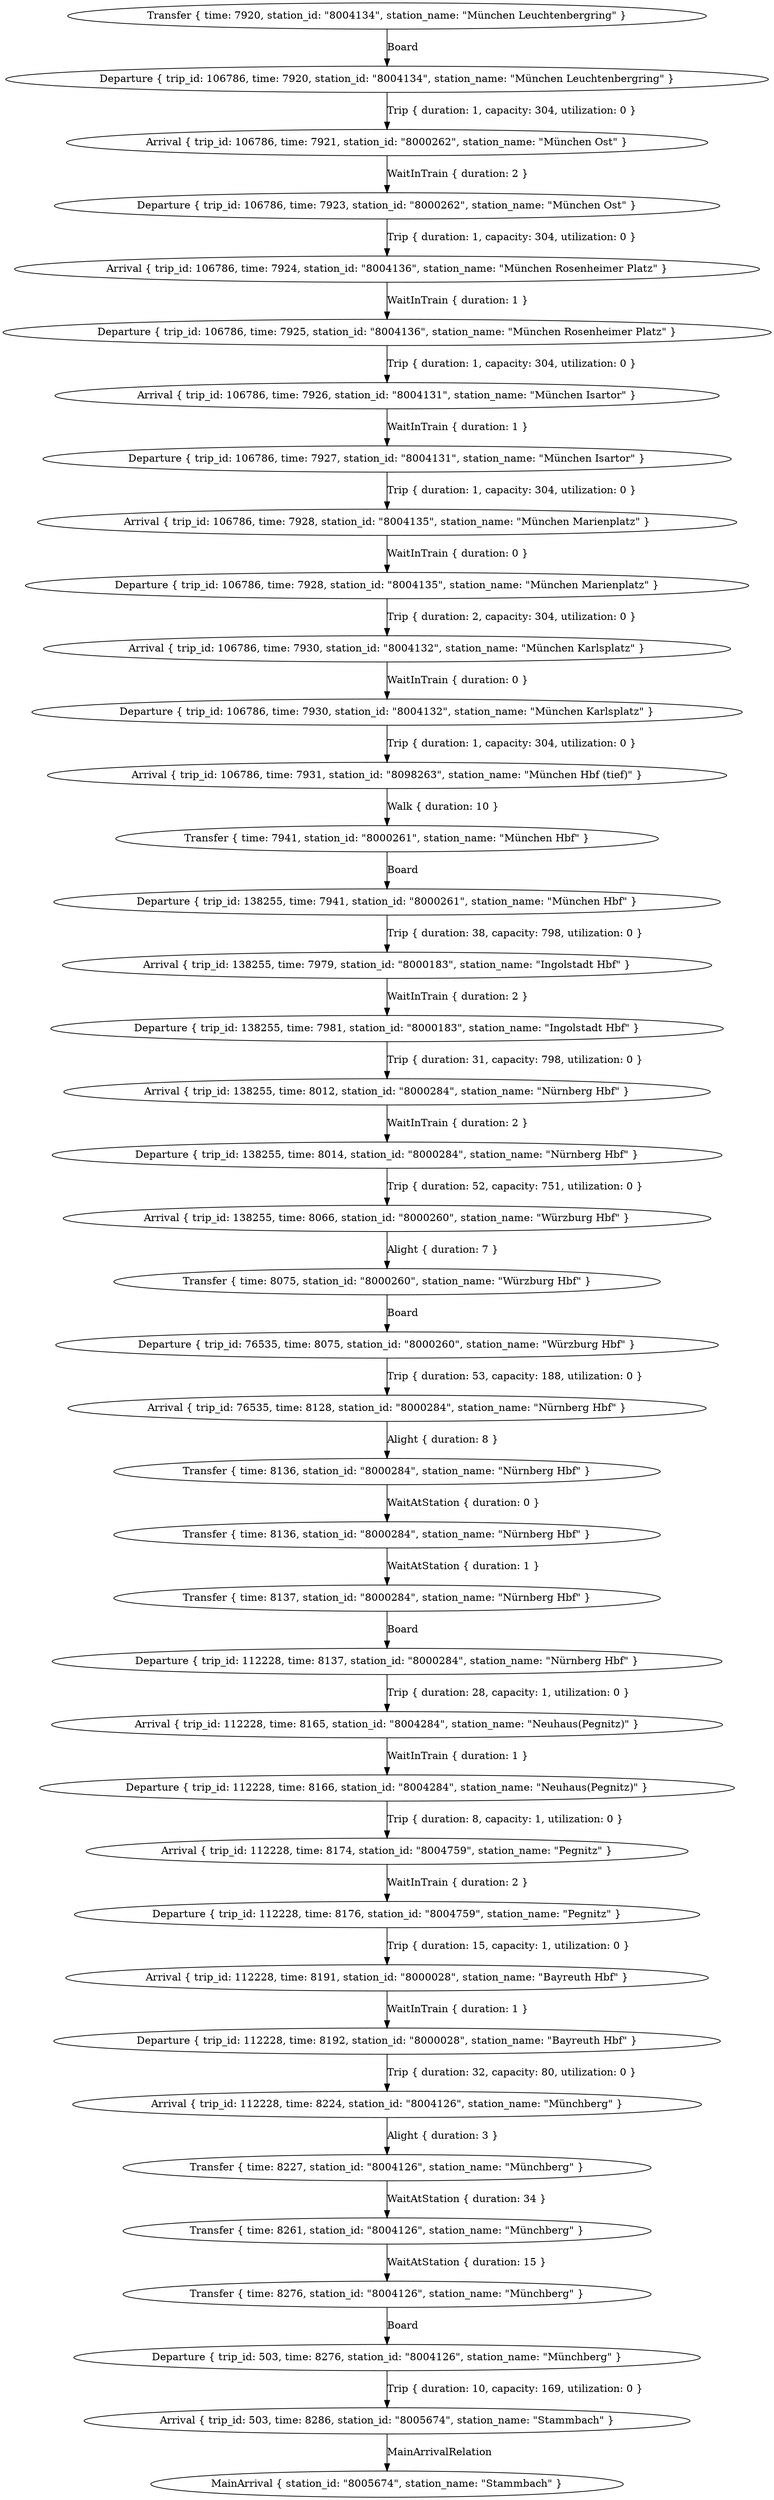 digraph {
    0 [ label = "Departure { trip_id: 503, time: 8276, station_id: \"8004126\", station_name: \"Münchberg\" }" ]
    1 [ label = "Transfer { time: 8276, station_id: \"8004126\", station_name: \"Münchberg\" }" ]
    2 [ label = "Arrival { trip_id: 503, time: 8286, station_id: \"8005674\", station_name: \"Stammbach\" }" ]
    3 [ label = "Departure { trip_id: 76535, time: 8075, station_id: \"8000260\", station_name: \"Würzburg Hbf\" }" ]
    4 [ label = "Transfer { time: 8075, station_id: \"8000260\", station_name: \"Würzburg Hbf\" }" ]
    5 [ label = "Arrival { trip_id: 76535, time: 8128, station_id: \"8000284\", station_name: \"Nürnberg Hbf\" }" ]
    6 [ label = "Departure { trip_id: 106786, time: 7920, station_id: \"8004134\", station_name: \"München Leuchtenbergring\" }" ]
    7 [ label = "Transfer { time: 7920, station_id: \"8004134\", station_name: \"München Leuchtenbergring\" }" ]
    8 [ label = "Arrival { trip_id: 106786, time: 7921, station_id: \"8000262\", station_name: \"München Ost\" }" ]
    9 [ label = "Departure { trip_id: 106786, time: 7923, station_id: \"8000262\", station_name: \"München Ost\" }" ]
    10 [ label = "Arrival { trip_id: 106786, time: 7924, station_id: \"8004136\", station_name: \"München Rosenheimer Platz\" }" ]
    11 [ label = "Departure { trip_id: 106786, time: 7925, station_id: \"8004136\", station_name: \"München Rosenheimer Platz\" }" ]
    12 [ label = "Arrival { trip_id: 106786, time: 7926, station_id: \"8004131\", station_name: \"München Isartor\" }" ]
    13 [ label = "Departure { trip_id: 106786, time: 7927, station_id: \"8004131\", station_name: \"München Isartor\" }" ]
    14 [ label = "Arrival { trip_id: 106786, time: 7928, station_id: \"8004135\", station_name: \"München Marienplatz\" }" ]
    15 [ label = "Departure { trip_id: 106786, time: 7928, station_id: \"8004135\", station_name: \"München Marienplatz\" }" ]
    16 [ label = "Arrival { trip_id: 106786, time: 7930, station_id: \"8004132\", station_name: \"München Karlsplatz\" }" ]
    17 [ label = "Departure { trip_id: 106786, time: 7930, station_id: \"8004132\", station_name: \"München Karlsplatz\" }" ]
    18 [ label = "Arrival { trip_id: 106786, time: 7931, station_id: \"8098263\", station_name: \"München Hbf (tief)\" }" ]
    19 [ label = "Transfer { time: 8136, station_id: \"8000284\", station_name: \"Nürnberg Hbf\" }" ]
    20 [ label = "Departure { trip_id: 112228, time: 8137, station_id: \"8000284\", station_name: \"Nürnberg Hbf\" }" ]
    21 [ label = "Transfer { time: 8137, station_id: \"8000284\", station_name: \"Nürnberg Hbf\" }" ]
    22 [ label = "Arrival { trip_id: 112228, time: 8165, station_id: \"8004284\", station_name: \"Neuhaus(Pegnitz)\" }" ]
    23 [ label = "Departure { trip_id: 112228, time: 8166, station_id: \"8004284\", station_name: \"Neuhaus(Pegnitz)\" }" ]
    24 [ label = "Arrival { trip_id: 112228, time: 8174, station_id: \"8004759\", station_name: \"Pegnitz\" }" ]
    25 [ label = "Departure { trip_id: 112228, time: 8176, station_id: \"8004759\", station_name: \"Pegnitz\" }" ]
    26 [ label = "Arrival { trip_id: 112228, time: 8191, station_id: \"8000028\", station_name: \"Bayreuth Hbf\" }" ]
    27 [ label = "Departure { trip_id: 112228, time: 8192, station_id: \"8000028\", station_name: \"Bayreuth Hbf\" }" ]
    28 [ label = "Arrival { trip_id: 112228, time: 8224, station_id: \"8004126\", station_name: \"Münchberg\" }" ]
    29 [ label = "Transfer { time: 8136, station_id: \"8000284\", station_name: \"Nürnberg Hbf\" }" ]
    30 [ label = "Departure { trip_id: 138255, time: 7941, station_id: \"8000261\", station_name: \"München Hbf\" }" ]
    31 [ label = "Transfer { time: 7941, station_id: \"8000261\", station_name: \"München Hbf\" }" ]
    32 [ label = "Arrival { trip_id: 138255, time: 7979, station_id: \"8000183\", station_name: \"Ingolstadt Hbf\" }" ]
    33 [ label = "Departure { trip_id: 138255, time: 7981, station_id: \"8000183\", station_name: \"Ingolstadt Hbf\" }" ]
    34 [ label = "Arrival { trip_id: 138255, time: 8012, station_id: \"8000284\", station_name: \"Nürnberg Hbf\" }" ]
    35 [ label = "Departure { trip_id: 138255, time: 8014, station_id: \"8000284\", station_name: \"Nürnberg Hbf\" }" ]
    36 [ label = "Arrival { trip_id: 138255, time: 8066, station_id: \"8000260\", station_name: \"Würzburg Hbf\" }" ]
    37 [ label = "Transfer { time: 8227, station_id: \"8004126\", station_name: \"Münchberg\" }" ]
    38 [ label = "Transfer { time: 8261, station_id: \"8004126\", station_name: \"Münchberg\" }" ]
    39 [ label = "MainArrival { station_id: \"8005674\", station_name: \"Stammbach\" }" ]
    1 -> 0 [ label = "Board" ]
    0 -> 2 [ label = "Trip { duration: 10, capacity: 169, utilization: 0 }" ]
    4 -> 3 [ label = "Board" ]
    3 -> 5 [ label = "Trip { duration: 53, capacity: 188, utilization: 0 }" ]
    7 -> 6 [ label = "Board" ]
    6 -> 8 [ label = "Trip { duration: 1, capacity: 304, utilization: 0 }" ]
    9 -> 10 [ label = "Trip { duration: 1, capacity: 304, utilization: 0 }" ]
    11 -> 12 [ label = "Trip { duration: 1, capacity: 304, utilization: 0 }" ]
    13 -> 14 [ label = "Trip { duration: 1, capacity: 304, utilization: 0 }" ]
    15 -> 16 [ label = "Trip { duration: 2, capacity: 304, utilization: 0 }" ]
    17 -> 18 [ label = "Trip { duration: 1, capacity: 304, utilization: 0 }" ]
    21 -> 20 [ label = "Board" ]
    20 -> 22 [ label = "Trip { duration: 28, capacity: 1, utilization: 0 }" ]
    23 -> 24 [ label = "Trip { duration: 8, capacity: 1, utilization: 0 }" ]
    25 -> 26 [ label = "Trip { duration: 15, capacity: 1, utilization: 0 }" ]
    27 -> 28 [ label = "Trip { duration: 32, capacity: 80, utilization: 0 }" ]
    31 -> 30 [ label = "Board" ]
    30 -> 32 [ label = "Trip { duration: 38, capacity: 798, utilization: 0 }" ]
    33 -> 34 [ label = "Trip { duration: 31, capacity: 798, utilization: 0 }" ]
    35 -> 36 [ label = "Trip { duration: 52, capacity: 751, utilization: 0 }" ]
    16 -> 17 [ label = "WaitInTrain { duration: 0 }" ]
    26 -> 27 [ label = "WaitInTrain { duration: 1 }" ]
    37 -> 38 [ label = "WaitAtStation { duration: 34 }" ]
    38 -> 1 [ label = "WaitAtStation { duration: 15 }" ]
    28 -> 37 [ label = "Alight { duration: 3 }" ]
    2 -> 39 [ label = "MainArrivalRelation" ]
    24 -> 25 [ label = "WaitInTrain { duration: 2 }" ]
    14 -> 15 [ label = "WaitInTrain { duration: 0 }" ]
    12 -> 13 [ label = "WaitInTrain { duration: 1 }" ]
    10 -> 11 [ label = "WaitInTrain { duration: 1 }" ]
    8 -> 9 [ label = "WaitInTrain { duration: 2 }" ]
    36 -> 4 [ label = "Alight { duration: 7 }" ]
    22 -> 23 [ label = "WaitInTrain { duration: 1 }" ]
    32 -> 33 [ label = "WaitInTrain { duration: 2 }" ]
    19 -> 29 [ label = "WaitAtStation { duration: 0 }" ]
    29 -> 21 [ label = "WaitAtStation { duration: 1 }" ]
    5 -> 19 [ label = "Alight { duration: 8 }" ]
    34 -> 35 [ label = "WaitInTrain { duration: 2 }" ]
    18 -> 31 [ label = "Walk { duration: 10 }" ]
}
